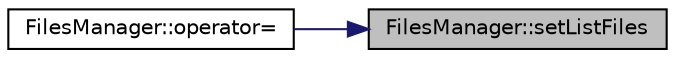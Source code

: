 digraph "FilesManager::setListFiles"
{
 // LATEX_PDF_SIZE
  edge [fontname="Helvetica",fontsize="10",labelfontname="Helvetica",labelfontsize="10"];
  node [fontname="Helvetica",fontsize="10",shape=record];
  rankdir="RL";
  Node1 [label="FilesManager::setListFiles",height=0.2,width=0.4,color="black", fillcolor="grey75", style="filled", fontcolor="black",tooltip=" "];
  Node1 -> Node2 [dir="back",color="midnightblue",fontsize="10",style="solid",fontname="Helvetica"];
  Node2 [label="FilesManager::operator=",height=0.2,width=0.4,color="black", fillcolor="white", style="filled",URL="$class_files_manager.html#ae7f5500280a409300732527ddd9f5884",tooltip=" "];
}
